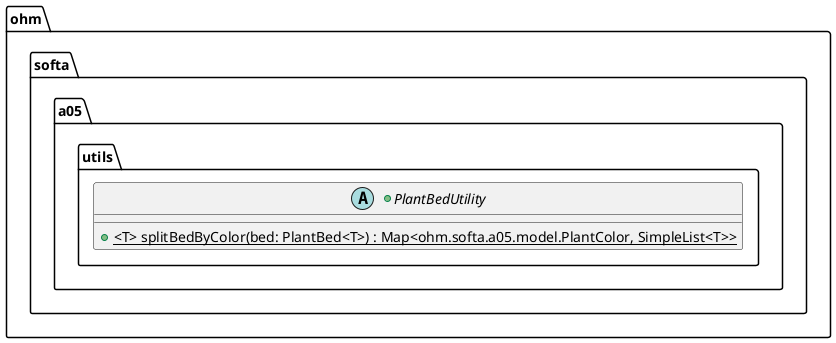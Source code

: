 @startuml
package ohm.softa.a05.utils {
    +abstract class PlantBedUtility{
        +{static} <T> splitBedByColor(bed: PlantBed<T>) : Map<ohm.softa.a05.model.PlantColor, SimpleList<T>>
    }
}
@enduml
